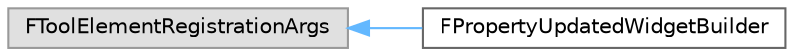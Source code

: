 digraph "Graphical Class Hierarchy"
{
 // INTERACTIVE_SVG=YES
 // LATEX_PDF_SIZE
  bgcolor="transparent";
  edge [fontname=Helvetica,fontsize=10,labelfontname=Helvetica,labelfontsize=10];
  node [fontname=Helvetica,fontsize=10,shape=box,height=0.2,width=0.4];
  rankdir="LR";
  Node0 [id="Node000000",label="FToolElementRegistrationArgs",height=0.2,width=0.4,color="grey60", fillcolor="#E0E0E0", style="filled",tooltip=" "];
  Node0 -> Node1 [id="edge5171_Node000000_Node000001",dir="back",color="steelblue1",style="solid",tooltip=" "];
  Node1 [id="Node000001",label="FPropertyUpdatedWidgetBuilder",height=0.2,width=0.4,color="grey40", fillcolor="white", style="filled",URL="$d8/d02/classFPropertyUpdatedWidgetBuilder.html",tooltip=" "];
}
